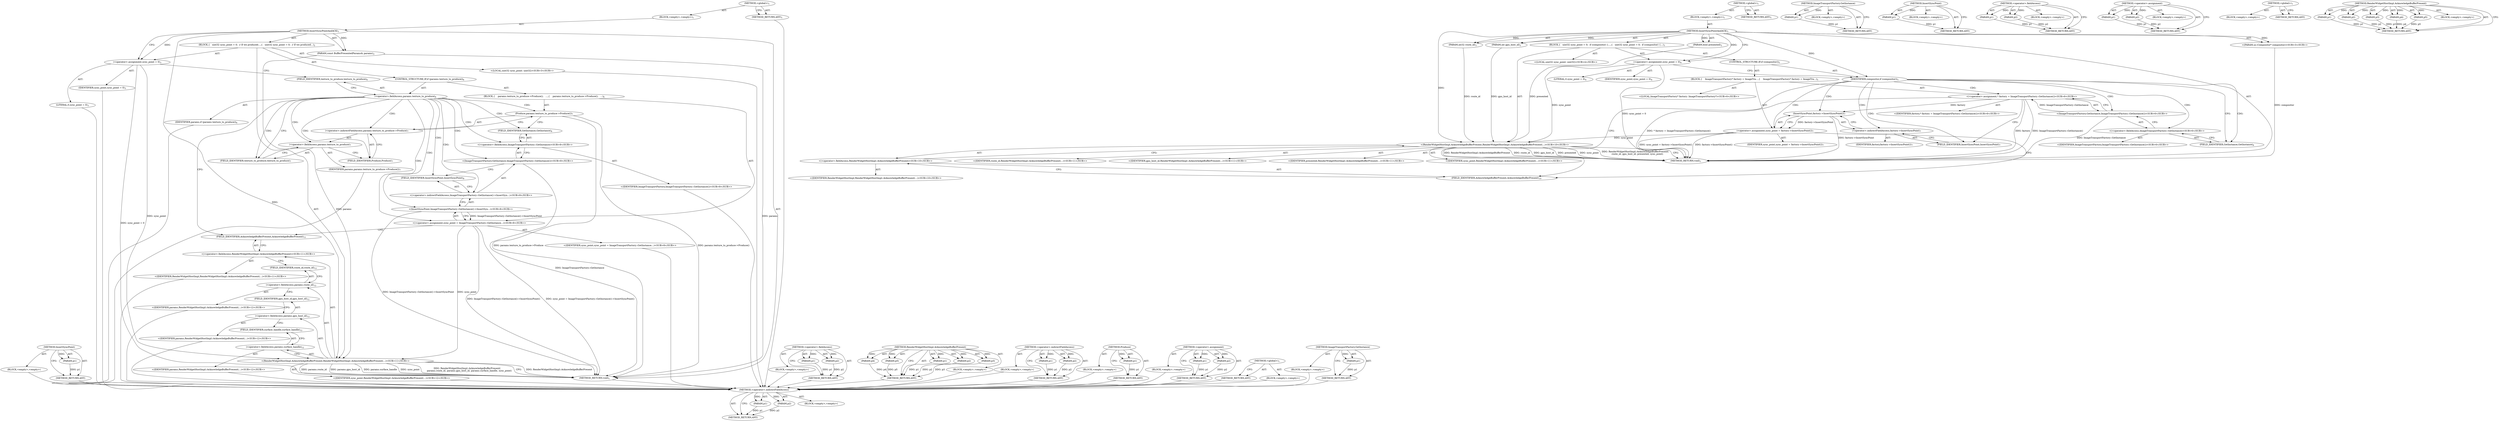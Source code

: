 digraph "ImageTransportFactory.GetInstance" {
vulnerable_87 [label=<(METHOD,&lt;operator&gt;.indirectFieldAccess)>];
vulnerable_88 [label=<(PARAM,p1)>];
vulnerable_89 [label=<(PARAM,p2)>];
vulnerable_90 [label=<(BLOCK,&lt;empty&gt;,&lt;empty&gt;)>];
vulnerable_91 [label=<(METHOD_RETURN,ANY)>];
vulnerable_6 [label=<(METHOD,&lt;global&gt;)<SUB>1</SUB>>];
vulnerable_7 [label=<(BLOCK,&lt;empty&gt;,&lt;empty&gt;)<SUB>1</SUB>>];
vulnerable_8 [label=<(METHOD,InsertSyncPointAndACK)<SUB>1</SUB>>];
vulnerable_9 [label=<(PARAM,int32 route_id)<SUB>2</SUB>>];
vulnerable_10 [label=<(PARAM,int gpu_host_id)<SUB>2</SUB>>];
vulnerable_11 [label=<(PARAM,bool presented)<SUB>2</SUB>>];
vulnerable_12 [label="<(PARAM,ui::Compositor* compositor)<SUB>3</SUB>>"];
vulnerable_13 [label=<(BLOCK,{
   uint32 sync_point = 0;
  if (compositor) {...,{
   uint32 sync_point = 0;
  if (compositor) {...)<SUB>3</SUB>>];
vulnerable_14 [label="<(LOCAL,uint32 sync_point: uint32)<SUB>4</SUB>>"];
vulnerable_15 [label=<(&lt;operator&gt;.assignment,sync_point = 0)<SUB>4</SUB>>];
vulnerable_16 [label=<(IDENTIFIER,sync_point,sync_point = 0)<SUB>4</SUB>>];
vulnerable_17 [label=<(LITERAL,0,sync_point = 0)<SUB>4</SUB>>];
vulnerable_18 [label=<(CONTROL_STRUCTURE,IF,if (compositor))<SUB>5</SUB>>];
vulnerable_19 [label=<(IDENTIFIER,compositor,if (compositor))<SUB>5</SUB>>];
vulnerable_20 [label=<(BLOCK,{
    ImageTransportFactory* factory = ImageTra...,{
    ImageTransportFactory* factory = ImageTra...)<SUB>5</SUB>>];
vulnerable_21 [label="<(LOCAL,ImageTransportFactory* factory: ImageTransportFactory*)<SUB>6</SUB>>"];
vulnerable_22 [label="<(&lt;operator&gt;.assignment,* factory = ImageTransportFactory::GetInstance())<SUB>6</SUB>>"];
vulnerable_23 [label="<(IDENTIFIER,factory,* factory = ImageTransportFactory::GetInstance())<SUB>6</SUB>>"];
vulnerable_24 [label="<(ImageTransportFactory.GetInstance,ImageTransportFactory::GetInstance())<SUB>6</SUB>>"];
vulnerable_25 [label="<(&lt;operator&gt;.fieldAccess,ImageTransportFactory::GetInstance)<SUB>6</SUB>>"];
vulnerable_26 [label="<(IDENTIFIER,ImageTransportFactory,ImageTransportFactory::GetInstance())<SUB>6</SUB>>"];
vulnerable_27 [label=<(FIELD_IDENTIFIER,GetInstance,GetInstance)<SUB>6</SUB>>];
vulnerable_28 [label=<(&lt;operator&gt;.assignment,sync_point = factory-&gt;InsertSyncPoint())<SUB>7</SUB>>];
vulnerable_29 [label=<(IDENTIFIER,sync_point,sync_point = factory-&gt;InsertSyncPoint())<SUB>7</SUB>>];
vulnerable_30 [label=<(InsertSyncPoint,factory-&gt;InsertSyncPoint())<SUB>7</SUB>>];
vulnerable_31 [label=<(&lt;operator&gt;.indirectFieldAccess,factory-&gt;InsertSyncPoint)<SUB>7</SUB>>];
vulnerable_32 [label=<(IDENTIFIER,factory,factory-&gt;InsertSyncPoint())<SUB>7</SUB>>];
vulnerable_33 [label=<(FIELD_IDENTIFIER,InsertSyncPoint,InsertSyncPoint)<SUB>7</SUB>>];
vulnerable_34 [label="<(RenderWidgetHostImpl.AcknowledgeBufferPresent,RenderWidgetHostImpl::AcknowledgeBufferPresent(...)<SUB>10</SUB>>"];
vulnerable_35 [label="<(&lt;operator&gt;.fieldAccess,RenderWidgetHostImpl::AcknowledgeBufferPresent)<SUB>10</SUB>>"];
vulnerable_36 [label="<(IDENTIFIER,RenderWidgetHostImpl,RenderWidgetHostImpl::AcknowledgeBufferPresent(...)<SUB>10</SUB>>"];
vulnerable_37 [label=<(FIELD_IDENTIFIER,AcknowledgeBufferPresent,AcknowledgeBufferPresent)<SUB>10</SUB>>];
vulnerable_38 [label="<(IDENTIFIER,route_id,RenderWidgetHostImpl::AcknowledgeBufferPresent(...)<SUB>11</SUB>>"];
vulnerable_39 [label="<(IDENTIFIER,gpu_host_id,RenderWidgetHostImpl::AcknowledgeBufferPresent(...)<SUB>11</SUB>>"];
vulnerable_40 [label="<(IDENTIFIER,presented,RenderWidgetHostImpl::AcknowledgeBufferPresent(...)<SUB>11</SUB>>"];
vulnerable_41 [label="<(IDENTIFIER,sync_point,RenderWidgetHostImpl::AcknowledgeBufferPresent(...)<SUB>11</SUB>>"];
vulnerable_42 [label=<(METHOD_RETURN,void)<SUB>1</SUB>>];
vulnerable_44 [label=<(METHOD_RETURN,ANY)<SUB>1</SUB>>];
vulnerable_74 [label=<(METHOD,ImageTransportFactory.GetInstance)>];
vulnerable_75 [label=<(PARAM,p1)>];
vulnerable_76 [label=<(BLOCK,&lt;empty&gt;,&lt;empty&gt;)>];
vulnerable_77 [label=<(METHOD_RETURN,ANY)>];
vulnerable_83 [label=<(METHOD,InsertSyncPoint)>];
vulnerable_84 [label=<(PARAM,p1)>];
vulnerable_85 [label=<(BLOCK,&lt;empty&gt;,&lt;empty&gt;)>];
vulnerable_86 [label=<(METHOD_RETURN,ANY)>];
vulnerable_78 [label=<(METHOD,&lt;operator&gt;.fieldAccess)>];
vulnerable_79 [label=<(PARAM,p1)>];
vulnerable_80 [label=<(PARAM,p2)>];
vulnerable_81 [label=<(BLOCK,&lt;empty&gt;,&lt;empty&gt;)>];
vulnerable_82 [label=<(METHOD_RETURN,ANY)>];
vulnerable_69 [label=<(METHOD,&lt;operator&gt;.assignment)>];
vulnerable_70 [label=<(PARAM,p1)>];
vulnerable_71 [label=<(PARAM,p2)>];
vulnerable_72 [label=<(BLOCK,&lt;empty&gt;,&lt;empty&gt;)>];
vulnerable_73 [label=<(METHOD_RETURN,ANY)>];
vulnerable_63 [label=<(METHOD,&lt;global&gt;)<SUB>1</SUB>>];
vulnerable_64 [label=<(BLOCK,&lt;empty&gt;,&lt;empty&gt;)>];
vulnerable_65 [label=<(METHOD_RETURN,ANY)>];
vulnerable_92 [label=<(METHOD,RenderWidgetHostImpl.AcknowledgeBufferPresent)>];
vulnerable_93 [label=<(PARAM,p1)>];
vulnerable_94 [label=<(PARAM,p2)>];
vulnerable_95 [label=<(PARAM,p3)>];
vulnerable_96 [label=<(PARAM,p4)>];
vulnerable_97 [label=<(PARAM,p5)>];
vulnerable_98 [label=<(BLOCK,&lt;empty&gt;,&lt;empty&gt;)>];
vulnerable_99 [label=<(METHOD_RETURN,ANY)>];
fixed_89 [label=<(METHOD,InsertSyncPoint)>];
fixed_90 [label=<(PARAM,p1)>];
fixed_91 [label=<(BLOCK,&lt;empty&gt;,&lt;empty&gt;)>];
fixed_92 [label=<(METHOD_RETURN,ANY)>];
fixed_6 [label=<(METHOD,&lt;global&gt;)<SUB>1</SUB>>];
fixed_7 [label=<(BLOCK,&lt;empty&gt;,&lt;empty&gt;)<SUB>1</SUB>>];
fixed_8 [label=<(METHOD,InsertSyncPointAndACK)<SUB>1</SUB>>];
fixed_9 [label=<(PARAM,const BufferPresentedParams&amp; params)<SUB>2</SUB>>];
fixed_10 [label=<(BLOCK,{
   uint32 sync_point = 0;
  // If we produced...,{
   uint32 sync_point = 0;
  // If we produced...)<SUB>2</SUB>>];
fixed_11 [label="<(LOCAL,uint32 sync_point: uint32)<SUB>3</SUB>>"];
fixed_12 [label=<(&lt;operator&gt;.assignment,sync_point = 0)<SUB>3</SUB>>];
fixed_13 [label=<(IDENTIFIER,sync_point,sync_point = 0)<SUB>3</SUB>>];
fixed_14 [label=<(LITERAL,0,sync_point = 0)<SUB>3</SUB>>];
fixed_15 [label=<(CONTROL_STRUCTURE,IF,if (params.texture_to_produce))<SUB>6</SUB>>];
fixed_16 [label=<(&lt;operator&gt;.fieldAccess,params.texture_to_produce)<SUB>6</SUB>>];
fixed_17 [label=<(IDENTIFIER,params,if (params.texture_to_produce))<SUB>6</SUB>>];
fixed_18 [label=<(FIELD_IDENTIFIER,texture_to_produce,texture_to_produce)<SUB>6</SUB>>];
fixed_19 [label=<(BLOCK,{
    params.texture_to_produce-&gt;Produce();
   ...,{
    params.texture_to_produce-&gt;Produce();
   ...)<SUB>6</SUB>>];
fixed_20 [label=<(Produce,params.texture_to_produce-&gt;Produce())<SUB>7</SUB>>];
fixed_21 [label=<(&lt;operator&gt;.indirectFieldAccess,params.texture_to_produce-&gt;Produce)<SUB>7</SUB>>];
fixed_22 [label=<(&lt;operator&gt;.fieldAccess,params.texture_to_produce)<SUB>7</SUB>>];
fixed_23 [label=<(IDENTIFIER,params,params.texture_to_produce-&gt;Produce())<SUB>7</SUB>>];
fixed_24 [label=<(FIELD_IDENTIFIER,texture_to_produce,texture_to_produce)<SUB>7</SUB>>];
fixed_25 [label=<(FIELD_IDENTIFIER,Produce,Produce)<SUB>7</SUB>>];
fixed_26 [label="<(&lt;operator&gt;.assignment,sync_point = ImageTransportFactory::GetInstance...)<SUB>8</SUB>>"];
fixed_27 [label="<(IDENTIFIER,sync_point,sync_point = ImageTransportFactory::GetInstance...)<SUB>8</SUB>>"];
fixed_28 [label="<(InsertSyncPoint,ImageTransportFactory::GetInstance()-&gt;InsertSyn...)<SUB>8</SUB>>"];
fixed_29 [label="<(&lt;operator&gt;.indirectFieldAccess,ImageTransportFactory::GetInstance()-&gt;InsertSyn...)<SUB>8</SUB>>"];
fixed_30 [label="<(ImageTransportFactory.GetInstance,ImageTransportFactory::GetInstance())<SUB>8</SUB>>"];
fixed_31 [label="<(&lt;operator&gt;.fieldAccess,ImageTransportFactory::GetInstance)<SUB>8</SUB>>"];
fixed_32 [label="<(IDENTIFIER,ImageTransportFactory,ImageTransportFactory::GetInstance())<SUB>8</SUB>>"];
fixed_33 [label=<(FIELD_IDENTIFIER,GetInstance,GetInstance)<SUB>8</SUB>>];
fixed_34 [label=<(FIELD_IDENTIFIER,InsertSyncPoint,InsertSyncPoint)<SUB>8</SUB>>];
fixed_35 [label="<(RenderWidgetHostImpl.AcknowledgeBufferPresent,RenderWidgetHostImpl::AcknowledgeBufferPresent(...)<SUB>11</SUB>>"];
fixed_36 [label="<(&lt;operator&gt;.fieldAccess,RenderWidgetHostImpl::AcknowledgeBufferPresent)<SUB>11</SUB>>"];
fixed_37 [label="<(IDENTIFIER,RenderWidgetHostImpl,RenderWidgetHostImpl::AcknowledgeBufferPresent(...)<SUB>11</SUB>>"];
fixed_38 [label=<(FIELD_IDENTIFIER,AcknowledgeBufferPresent,AcknowledgeBufferPresent)<SUB>11</SUB>>];
fixed_39 [label=<(&lt;operator&gt;.fieldAccess,params.route_id)<SUB>12</SUB>>];
fixed_40 [label="<(IDENTIFIER,params,RenderWidgetHostImpl::AcknowledgeBufferPresent(...)<SUB>12</SUB>>"];
fixed_41 [label=<(FIELD_IDENTIFIER,route_id,route_id)<SUB>12</SUB>>];
fixed_42 [label=<(&lt;operator&gt;.fieldAccess,params.gpu_host_id)<SUB>12</SUB>>];
fixed_43 [label="<(IDENTIFIER,params,RenderWidgetHostImpl::AcknowledgeBufferPresent(...)<SUB>12</SUB>>"];
fixed_44 [label=<(FIELD_IDENTIFIER,gpu_host_id,gpu_host_id)<SUB>12</SUB>>];
fixed_45 [label=<(&lt;operator&gt;.fieldAccess,params.surface_handle)<SUB>12</SUB>>];
fixed_46 [label="<(IDENTIFIER,params,RenderWidgetHostImpl::AcknowledgeBufferPresent(...)<SUB>12</SUB>>"];
fixed_47 [label=<(FIELD_IDENTIFIER,surface_handle,surface_handle)<SUB>12</SUB>>];
fixed_48 [label="<(IDENTIFIER,sync_point,RenderWidgetHostImpl::AcknowledgeBufferPresent(...)<SUB>12</SUB>>"];
fixed_49 [label=<(METHOD_RETURN,void)<SUB>1</SUB>>];
fixed_51 [label=<(METHOD_RETURN,ANY)<SUB>1</SUB>>];
fixed_75 [label=<(METHOD,&lt;operator&gt;.fieldAccess)>];
fixed_76 [label=<(PARAM,p1)>];
fixed_77 [label=<(PARAM,p2)>];
fixed_78 [label=<(BLOCK,&lt;empty&gt;,&lt;empty&gt;)>];
fixed_79 [label=<(METHOD_RETURN,ANY)>];
fixed_97 [label=<(METHOD,RenderWidgetHostImpl.AcknowledgeBufferPresent)>];
fixed_98 [label=<(PARAM,p1)>];
fixed_99 [label=<(PARAM,p2)>];
fixed_100 [label=<(PARAM,p3)>];
fixed_101 [label=<(PARAM,p4)>];
fixed_102 [label=<(PARAM,p5)>];
fixed_103 [label=<(BLOCK,&lt;empty&gt;,&lt;empty&gt;)>];
fixed_104 [label=<(METHOD_RETURN,ANY)>];
fixed_84 [label=<(METHOD,&lt;operator&gt;.indirectFieldAccess)>];
fixed_85 [label=<(PARAM,p1)>];
fixed_86 [label=<(PARAM,p2)>];
fixed_87 [label=<(BLOCK,&lt;empty&gt;,&lt;empty&gt;)>];
fixed_88 [label=<(METHOD_RETURN,ANY)>];
fixed_80 [label=<(METHOD,Produce)>];
fixed_81 [label=<(PARAM,p1)>];
fixed_82 [label=<(BLOCK,&lt;empty&gt;,&lt;empty&gt;)>];
fixed_83 [label=<(METHOD_RETURN,ANY)>];
fixed_70 [label=<(METHOD,&lt;operator&gt;.assignment)>];
fixed_71 [label=<(PARAM,p1)>];
fixed_72 [label=<(PARAM,p2)>];
fixed_73 [label=<(BLOCK,&lt;empty&gt;,&lt;empty&gt;)>];
fixed_74 [label=<(METHOD_RETURN,ANY)>];
fixed_64 [label=<(METHOD,&lt;global&gt;)<SUB>1</SUB>>];
fixed_65 [label=<(BLOCK,&lt;empty&gt;,&lt;empty&gt;)>];
fixed_66 [label=<(METHOD_RETURN,ANY)>];
fixed_93 [label=<(METHOD,ImageTransportFactory.GetInstance)>];
fixed_94 [label=<(PARAM,p1)>];
fixed_95 [label=<(BLOCK,&lt;empty&gt;,&lt;empty&gt;)>];
fixed_96 [label=<(METHOD_RETURN,ANY)>];
vulnerable_87 -> vulnerable_88  [key=0, label="AST: "];
vulnerable_87 -> vulnerable_88  [key=1, label="DDG: "];
vulnerable_87 -> vulnerable_90  [key=0, label="AST: "];
vulnerable_87 -> vulnerable_89  [key=0, label="AST: "];
vulnerable_87 -> vulnerable_89  [key=1, label="DDG: "];
vulnerable_87 -> vulnerable_91  [key=0, label="AST: "];
vulnerable_87 -> vulnerable_91  [key=1, label="CFG: "];
vulnerable_88 -> vulnerable_91  [key=0, label="DDG: p1"];
vulnerable_89 -> vulnerable_91  [key=0, label="DDG: p2"];
vulnerable_6 -> vulnerable_7  [key=0, label="AST: "];
vulnerable_6 -> vulnerable_44  [key=0, label="AST: "];
vulnerable_6 -> vulnerable_44  [key=1, label="CFG: "];
vulnerable_7 -> vulnerable_8  [key=0, label="AST: "];
vulnerable_8 -> vulnerable_9  [key=0, label="AST: "];
vulnerable_8 -> vulnerable_9  [key=1, label="DDG: "];
vulnerable_8 -> vulnerable_10  [key=0, label="AST: "];
vulnerable_8 -> vulnerable_10  [key=1, label="DDG: "];
vulnerable_8 -> vulnerable_11  [key=0, label="AST: "];
vulnerable_8 -> vulnerable_11  [key=1, label="DDG: "];
vulnerable_8 -> vulnerable_12  [key=0, label="AST: "];
vulnerable_8 -> vulnerable_12  [key=1, label="DDG: "];
vulnerable_8 -> vulnerable_13  [key=0, label="AST: "];
vulnerable_8 -> vulnerable_42  [key=0, label="AST: "];
vulnerable_8 -> vulnerable_15  [key=0, label="CFG: "];
vulnerable_8 -> vulnerable_15  [key=1, label="DDG: "];
vulnerable_8 -> vulnerable_19  [key=0, label="DDG: "];
vulnerable_8 -> vulnerable_34  [key=0, label="DDG: "];
vulnerable_9 -> vulnerable_34  [key=0, label="DDG: route_id"];
vulnerable_10 -> vulnerable_34  [key=0, label="DDG: gpu_host_id"];
vulnerable_11 -> vulnerable_34  [key=0, label="DDG: presented"];
vulnerable_12 -> vulnerable_42  [key=0, label="DDG: compositor"];
vulnerable_13 -> vulnerable_14  [key=0, label="AST: "];
vulnerable_13 -> vulnerable_15  [key=0, label="AST: "];
vulnerable_13 -> vulnerable_18  [key=0, label="AST: "];
vulnerable_13 -> vulnerable_34  [key=0, label="AST: "];
vulnerable_15 -> vulnerable_16  [key=0, label="AST: "];
vulnerable_15 -> vulnerable_17  [key=0, label="AST: "];
vulnerable_15 -> vulnerable_19  [key=0, label="CFG: "];
vulnerable_15 -> vulnerable_42  [key=0, label="DDG: sync_point = 0"];
vulnerable_15 -> vulnerable_34  [key=0, label="DDG: sync_point"];
vulnerable_18 -> vulnerable_19  [key=0, label="AST: "];
vulnerable_18 -> vulnerable_20  [key=0, label="AST: "];
vulnerable_19 -> vulnerable_27  [key=0, label="CFG: "];
vulnerable_19 -> vulnerable_27  [key=1, label="CDG: "];
vulnerable_19 -> vulnerable_37  [key=0, label="CFG: "];
vulnerable_19 -> vulnerable_24  [key=0, label="CDG: "];
vulnerable_19 -> vulnerable_30  [key=0, label="CDG: "];
vulnerable_19 -> vulnerable_33  [key=0, label="CDG: "];
vulnerable_19 -> vulnerable_28  [key=0, label="CDG: "];
vulnerable_19 -> vulnerable_25  [key=0, label="CDG: "];
vulnerable_19 -> vulnerable_22  [key=0, label="CDG: "];
vulnerable_19 -> vulnerable_31  [key=0, label="CDG: "];
vulnerable_20 -> vulnerable_21  [key=0, label="AST: "];
vulnerable_20 -> vulnerable_22  [key=0, label="AST: "];
vulnerable_20 -> vulnerable_28  [key=0, label="AST: "];
vulnerable_22 -> vulnerable_23  [key=0, label="AST: "];
vulnerable_22 -> vulnerable_24  [key=0, label="AST: "];
vulnerable_22 -> vulnerable_33  [key=0, label="CFG: "];
vulnerable_22 -> vulnerable_42  [key=0, label="DDG: factory"];
vulnerable_22 -> vulnerable_42  [key=1, label="DDG: ImageTransportFactory::GetInstance()"];
vulnerable_22 -> vulnerable_42  [key=2, label="DDG: * factory = ImageTransportFactory::GetInstance()"];
vulnerable_22 -> vulnerable_30  [key=0, label="DDG: factory"];
vulnerable_24 -> vulnerable_25  [key=0, label="AST: "];
vulnerable_24 -> vulnerable_22  [key=0, label="CFG: "];
vulnerable_24 -> vulnerable_22  [key=1, label="DDG: ImageTransportFactory::GetInstance"];
vulnerable_24 -> vulnerable_42  [key=0, label="DDG: ImageTransportFactory::GetInstance"];
vulnerable_25 -> vulnerable_26  [key=0, label="AST: "];
vulnerable_25 -> vulnerable_27  [key=0, label="AST: "];
vulnerable_25 -> vulnerable_24  [key=0, label="CFG: "];
vulnerable_27 -> vulnerable_25  [key=0, label="CFG: "];
vulnerable_28 -> vulnerable_29  [key=0, label="AST: "];
vulnerable_28 -> vulnerable_30  [key=0, label="AST: "];
vulnerable_28 -> vulnerable_37  [key=0, label="CFG: "];
vulnerable_28 -> vulnerable_42  [key=0, label="DDG: factory-&gt;InsertSyncPoint()"];
vulnerable_28 -> vulnerable_42  [key=1, label="DDG: sync_point = factory-&gt;InsertSyncPoint()"];
vulnerable_28 -> vulnerable_34  [key=0, label="DDG: sync_point"];
vulnerable_30 -> vulnerable_31  [key=0, label="AST: "];
vulnerable_30 -> vulnerable_28  [key=0, label="CFG: "];
vulnerable_30 -> vulnerable_28  [key=1, label="DDG: factory-&gt;InsertSyncPoint"];
vulnerable_30 -> vulnerable_42  [key=0, label="DDG: factory-&gt;InsertSyncPoint"];
vulnerable_31 -> vulnerable_32  [key=0, label="AST: "];
vulnerable_31 -> vulnerable_33  [key=0, label="AST: "];
vulnerable_31 -> vulnerable_30  [key=0, label="CFG: "];
vulnerable_33 -> vulnerable_31  [key=0, label="CFG: "];
vulnerable_34 -> vulnerable_35  [key=0, label="AST: "];
vulnerable_34 -> vulnerable_38  [key=0, label="AST: "];
vulnerable_34 -> vulnerable_39  [key=0, label="AST: "];
vulnerable_34 -> vulnerable_40  [key=0, label="AST: "];
vulnerable_34 -> vulnerable_41  [key=0, label="AST: "];
vulnerable_34 -> vulnerable_42  [key=0, label="CFG: "];
vulnerable_34 -> vulnerable_42  [key=1, label="DDG: RenderWidgetHostImpl::AcknowledgeBufferPresent"];
vulnerable_34 -> vulnerable_42  [key=2, label="DDG: route_id"];
vulnerable_34 -> vulnerable_42  [key=3, label="DDG: gpu_host_id"];
vulnerable_34 -> vulnerable_42  [key=4, label="DDG: presented"];
vulnerable_34 -> vulnerable_42  [key=5, label="DDG: sync_point"];
vulnerable_34 -> vulnerable_42  [key=6, label="DDG: RenderWidgetHostImpl::AcknowledgeBufferPresent(
      route_id, gpu_host_id, presented, sync_point)"];
vulnerable_35 -> vulnerable_36  [key=0, label="AST: "];
vulnerable_35 -> vulnerable_37  [key=0, label="AST: "];
vulnerable_35 -> vulnerable_34  [key=0, label="CFG: "];
vulnerable_37 -> vulnerable_35  [key=0, label="CFG: "];
vulnerable_74 -> vulnerable_75  [key=0, label="AST: "];
vulnerable_74 -> vulnerable_75  [key=1, label="DDG: "];
vulnerable_74 -> vulnerable_76  [key=0, label="AST: "];
vulnerable_74 -> vulnerable_77  [key=0, label="AST: "];
vulnerable_74 -> vulnerable_77  [key=1, label="CFG: "];
vulnerable_75 -> vulnerable_77  [key=0, label="DDG: p1"];
vulnerable_83 -> vulnerable_84  [key=0, label="AST: "];
vulnerable_83 -> vulnerable_84  [key=1, label="DDG: "];
vulnerable_83 -> vulnerable_85  [key=0, label="AST: "];
vulnerable_83 -> vulnerable_86  [key=0, label="AST: "];
vulnerable_83 -> vulnerable_86  [key=1, label="CFG: "];
vulnerable_84 -> vulnerable_86  [key=0, label="DDG: p1"];
vulnerable_78 -> vulnerable_79  [key=0, label="AST: "];
vulnerable_78 -> vulnerable_79  [key=1, label="DDG: "];
vulnerable_78 -> vulnerable_81  [key=0, label="AST: "];
vulnerable_78 -> vulnerable_80  [key=0, label="AST: "];
vulnerable_78 -> vulnerable_80  [key=1, label="DDG: "];
vulnerable_78 -> vulnerable_82  [key=0, label="AST: "];
vulnerable_78 -> vulnerable_82  [key=1, label="CFG: "];
vulnerable_79 -> vulnerable_82  [key=0, label="DDG: p1"];
vulnerable_80 -> vulnerable_82  [key=0, label="DDG: p2"];
vulnerable_69 -> vulnerable_70  [key=0, label="AST: "];
vulnerable_69 -> vulnerable_70  [key=1, label="DDG: "];
vulnerable_69 -> vulnerable_72  [key=0, label="AST: "];
vulnerable_69 -> vulnerable_71  [key=0, label="AST: "];
vulnerable_69 -> vulnerable_71  [key=1, label="DDG: "];
vulnerable_69 -> vulnerable_73  [key=0, label="AST: "];
vulnerable_69 -> vulnerable_73  [key=1, label="CFG: "];
vulnerable_70 -> vulnerable_73  [key=0, label="DDG: p1"];
vulnerable_71 -> vulnerable_73  [key=0, label="DDG: p2"];
vulnerable_63 -> vulnerable_64  [key=0, label="AST: "];
vulnerable_63 -> vulnerable_65  [key=0, label="AST: "];
vulnerable_63 -> vulnerable_65  [key=1, label="CFG: "];
vulnerable_92 -> vulnerable_93  [key=0, label="AST: "];
vulnerable_92 -> vulnerable_93  [key=1, label="DDG: "];
vulnerable_92 -> vulnerable_98  [key=0, label="AST: "];
vulnerable_92 -> vulnerable_94  [key=0, label="AST: "];
vulnerable_92 -> vulnerable_94  [key=1, label="DDG: "];
vulnerable_92 -> vulnerable_99  [key=0, label="AST: "];
vulnerable_92 -> vulnerable_99  [key=1, label="CFG: "];
vulnerable_92 -> vulnerable_95  [key=0, label="AST: "];
vulnerable_92 -> vulnerable_95  [key=1, label="DDG: "];
vulnerable_92 -> vulnerable_96  [key=0, label="AST: "];
vulnerable_92 -> vulnerable_96  [key=1, label="DDG: "];
vulnerable_92 -> vulnerable_97  [key=0, label="AST: "];
vulnerable_92 -> vulnerable_97  [key=1, label="DDG: "];
vulnerable_93 -> vulnerable_99  [key=0, label="DDG: p1"];
vulnerable_94 -> vulnerable_99  [key=0, label="DDG: p2"];
vulnerable_95 -> vulnerable_99  [key=0, label="DDG: p3"];
vulnerable_96 -> vulnerable_99  [key=0, label="DDG: p4"];
vulnerable_97 -> vulnerable_99  [key=0, label="DDG: p5"];
fixed_89 -> fixed_90  [key=0, label="AST: "];
fixed_89 -> fixed_90  [key=1, label="DDG: "];
fixed_89 -> fixed_91  [key=0, label="AST: "];
fixed_89 -> fixed_92  [key=0, label="AST: "];
fixed_89 -> fixed_92  [key=1, label="CFG: "];
fixed_90 -> fixed_92  [key=0, label="DDG: p1"];
fixed_91 -> vulnerable_87  [key=0];
fixed_92 -> vulnerable_87  [key=0];
fixed_6 -> fixed_7  [key=0, label="AST: "];
fixed_6 -> fixed_51  [key=0, label="AST: "];
fixed_6 -> fixed_51  [key=1, label="CFG: "];
fixed_7 -> fixed_8  [key=0, label="AST: "];
fixed_8 -> fixed_9  [key=0, label="AST: "];
fixed_8 -> fixed_9  [key=1, label="DDG: "];
fixed_8 -> fixed_10  [key=0, label="AST: "];
fixed_8 -> fixed_49  [key=0, label="AST: "];
fixed_8 -> fixed_12  [key=0, label="CFG: "];
fixed_8 -> fixed_12  [key=1, label="DDG: "];
fixed_8 -> fixed_35  [key=0, label="DDG: "];
fixed_9 -> fixed_49  [key=0, label="DDG: params"];
fixed_9 -> fixed_35  [key=0, label="DDG: params"];
fixed_10 -> fixed_11  [key=0, label="AST: "];
fixed_10 -> fixed_12  [key=0, label="AST: "];
fixed_10 -> fixed_15  [key=0, label="AST: "];
fixed_10 -> fixed_35  [key=0, label="AST: "];
fixed_11 -> vulnerable_87  [key=0];
fixed_12 -> fixed_13  [key=0, label="AST: "];
fixed_12 -> fixed_14  [key=0, label="AST: "];
fixed_12 -> fixed_18  [key=0, label="CFG: "];
fixed_12 -> fixed_49  [key=0, label="DDG: sync_point = 0"];
fixed_12 -> fixed_35  [key=0, label="DDG: sync_point"];
fixed_13 -> vulnerable_87  [key=0];
fixed_14 -> vulnerable_87  [key=0];
fixed_15 -> fixed_16  [key=0, label="AST: "];
fixed_15 -> fixed_19  [key=0, label="AST: "];
fixed_16 -> fixed_17  [key=0, label="AST: "];
fixed_16 -> fixed_18  [key=0, label="AST: "];
fixed_16 -> fixed_24  [key=0, label="CFG: "];
fixed_16 -> fixed_24  [key=1, label="CDG: "];
fixed_16 -> fixed_38  [key=0, label="CFG: "];
fixed_16 -> fixed_30  [key=0, label="CDG: "];
fixed_16 -> fixed_29  [key=0, label="CDG: "];
fixed_16 -> fixed_34  [key=0, label="CDG: "];
fixed_16 -> fixed_21  [key=0, label="CDG: "];
fixed_16 -> fixed_33  [key=0, label="CDG: "];
fixed_16 -> fixed_26  [key=0, label="CDG: "];
fixed_16 -> fixed_28  [key=0, label="CDG: "];
fixed_16 -> fixed_20  [key=0, label="CDG: "];
fixed_16 -> fixed_25  [key=0, label="CDG: "];
fixed_16 -> fixed_22  [key=0, label="CDG: "];
fixed_16 -> fixed_31  [key=0, label="CDG: "];
fixed_17 -> vulnerable_87  [key=0];
fixed_18 -> fixed_16  [key=0, label="CFG: "];
fixed_19 -> fixed_20  [key=0, label="AST: "];
fixed_19 -> fixed_26  [key=0, label="AST: "];
fixed_20 -> fixed_21  [key=0, label="AST: "];
fixed_20 -> fixed_33  [key=0, label="CFG: "];
fixed_20 -> fixed_49  [key=0, label="DDG: params.texture_to_produce-&gt;Produce"];
fixed_20 -> fixed_49  [key=1, label="DDG: params.texture_to_produce-&gt;Produce()"];
fixed_21 -> fixed_22  [key=0, label="AST: "];
fixed_21 -> fixed_25  [key=0, label="AST: "];
fixed_21 -> fixed_20  [key=0, label="CFG: "];
fixed_22 -> fixed_23  [key=0, label="AST: "];
fixed_22 -> fixed_24  [key=0, label="AST: "];
fixed_22 -> fixed_25  [key=0, label="CFG: "];
fixed_23 -> vulnerable_87  [key=0];
fixed_24 -> fixed_22  [key=0, label="CFG: "];
fixed_25 -> fixed_21  [key=0, label="CFG: "];
fixed_26 -> fixed_27  [key=0, label="AST: "];
fixed_26 -> fixed_28  [key=0, label="AST: "];
fixed_26 -> fixed_38  [key=0, label="CFG: "];
fixed_26 -> fixed_49  [key=0, label="DDG: ImageTransportFactory::GetInstance()-&gt;InsertSyncPoint()"];
fixed_26 -> fixed_49  [key=1, label="DDG: sync_point = ImageTransportFactory::GetInstance()-&gt;InsertSyncPoint()"];
fixed_26 -> fixed_35  [key=0, label="DDG: sync_point"];
fixed_27 -> vulnerable_87  [key=0];
fixed_28 -> fixed_29  [key=0, label="AST: "];
fixed_28 -> fixed_26  [key=0, label="CFG: "];
fixed_28 -> fixed_26  [key=1, label="DDG: ImageTransportFactory::GetInstance()-&gt;InsertSyncPoint"];
fixed_28 -> fixed_49  [key=0, label="DDG: ImageTransportFactory::GetInstance()-&gt;InsertSyncPoint"];
fixed_29 -> fixed_30  [key=0, label="AST: "];
fixed_29 -> fixed_34  [key=0, label="AST: "];
fixed_29 -> fixed_28  [key=0, label="CFG: "];
fixed_30 -> fixed_31  [key=0, label="AST: "];
fixed_30 -> fixed_34  [key=0, label="CFG: "];
fixed_30 -> fixed_49  [key=0, label="DDG: ImageTransportFactory::GetInstance"];
fixed_31 -> fixed_32  [key=0, label="AST: "];
fixed_31 -> fixed_33  [key=0, label="AST: "];
fixed_31 -> fixed_30  [key=0, label="CFG: "];
fixed_32 -> vulnerable_87  [key=0];
fixed_33 -> fixed_31  [key=0, label="CFG: "];
fixed_34 -> fixed_29  [key=0, label="CFG: "];
fixed_35 -> fixed_36  [key=0, label="AST: "];
fixed_35 -> fixed_39  [key=0, label="AST: "];
fixed_35 -> fixed_42  [key=0, label="AST: "];
fixed_35 -> fixed_45  [key=0, label="AST: "];
fixed_35 -> fixed_48  [key=0, label="AST: "];
fixed_35 -> fixed_49  [key=0, label="CFG: "];
fixed_35 -> fixed_49  [key=1, label="DDG: RenderWidgetHostImpl::AcknowledgeBufferPresent"];
fixed_35 -> fixed_49  [key=2, label="DDG: params.route_id"];
fixed_35 -> fixed_49  [key=3, label="DDG: params.gpu_host_id"];
fixed_35 -> fixed_49  [key=4, label="DDG: params.surface_handle"];
fixed_35 -> fixed_49  [key=5, label="DDG: sync_point"];
fixed_35 -> fixed_49  [key=6, label="DDG: RenderWidgetHostImpl::AcknowledgeBufferPresent(
      params.route_id, params.gpu_host_id, params.surface_handle, sync_point)"];
fixed_36 -> fixed_37  [key=0, label="AST: "];
fixed_36 -> fixed_38  [key=0, label="AST: "];
fixed_36 -> fixed_41  [key=0, label="CFG: "];
fixed_37 -> vulnerable_87  [key=0];
fixed_38 -> fixed_36  [key=0, label="CFG: "];
fixed_39 -> fixed_40  [key=0, label="AST: "];
fixed_39 -> fixed_41  [key=0, label="AST: "];
fixed_39 -> fixed_44  [key=0, label="CFG: "];
fixed_40 -> vulnerable_87  [key=0];
fixed_41 -> fixed_39  [key=0, label="CFG: "];
fixed_42 -> fixed_43  [key=0, label="AST: "];
fixed_42 -> fixed_44  [key=0, label="AST: "];
fixed_42 -> fixed_47  [key=0, label="CFG: "];
fixed_43 -> vulnerable_87  [key=0];
fixed_44 -> fixed_42  [key=0, label="CFG: "];
fixed_45 -> fixed_46  [key=0, label="AST: "];
fixed_45 -> fixed_47  [key=0, label="AST: "];
fixed_45 -> fixed_35  [key=0, label="CFG: "];
fixed_46 -> vulnerable_87  [key=0];
fixed_47 -> fixed_45  [key=0, label="CFG: "];
fixed_48 -> vulnerable_87  [key=0];
fixed_49 -> vulnerable_87  [key=0];
fixed_51 -> vulnerable_87  [key=0];
fixed_75 -> fixed_76  [key=0, label="AST: "];
fixed_75 -> fixed_76  [key=1, label="DDG: "];
fixed_75 -> fixed_78  [key=0, label="AST: "];
fixed_75 -> fixed_77  [key=0, label="AST: "];
fixed_75 -> fixed_77  [key=1, label="DDG: "];
fixed_75 -> fixed_79  [key=0, label="AST: "];
fixed_75 -> fixed_79  [key=1, label="CFG: "];
fixed_76 -> fixed_79  [key=0, label="DDG: p1"];
fixed_77 -> fixed_79  [key=0, label="DDG: p2"];
fixed_78 -> vulnerable_87  [key=0];
fixed_79 -> vulnerable_87  [key=0];
fixed_97 -> fixed_98  [key=0, label="AST: "];
fixed_97 -> fixed_98  [key=1, label="DDG: "];
fixed_97 -> fixed_103  [key=0, label="AST: "];
fixed_97 -> fixed_99  [key=0, label="AST: "];
fixed_97 -> fixed_99  [key=1, label="DDG: "];
fixed_97 -> fixed_104  [key=0, label="AST: "];
fixed_97 -> fixed_104  [key=1, label="CFG: "];
fixed_97 -> fixed_100  [key=0, label="AST: "];
fixed_97 -> fixed_100  [key=1, label="DDG: "];
fixed_97 -> fixed_101  [key=0, label="AST: "];
fixed_97 -> fixed_101  [key=1, label="DDG: "];
fixed_97 -> fixed_102  [key=0, label="AST: "];
fixed_97 -> fixed_102  [key=1, label="DDG: "];
fixed_98 -> fixed_104  [key=0, label="DDG: p1"];
fixed_99 -> fixed_104  [key=0, label="DDG: p2"];
fixed_100 -> fixed_104  [key=0, label="DDG: p3"];
fixed_101 -> fixed_104  [key=0, label="DDG: p4"];
fixed_102 -> fixed_104  [key=0, label="DDG: p5"];
fixed_103 -> vulnerable_87  [key=0];
fixed_104 -> vulnerable_87  [key=0];
fixed_84 -> fixed_85  [key=0, label="AST: "];
fixed_84 -> fixed_85  [key=1, label="DDG: "];
fixed_84 -> fixed_87  [key=0, label="AST: "];
fixed_84 -> fixed_86  [key=0, label="AST: "];
fixed_84 -> fixed_86  [key=1, label="DDG: "];
fixed_84 -> fixed_88  [key=0, label="AST: "];
fixed_84 -> fixed_88  [key=1, label="CFG: "];
fixed_85 -> fixed_88  [key=0, label="DDG: p1"];
fixed_86 -> fixed_88  [key=0, label="DDG: p2"];
fixed_87 -> vulnerable_87  [key=0];
fixed_88 -> vulnerable_87  [key=0];
fixed_80 -> fixed_81  [key=0, label="AST: "];
fixed_80 -> fixed_81  [key=1, label="DDG: "];
fixed_80 -> fixed_82  [key=0, label="AST: "];
fixed_80 -> fixed_83  [key=0, label="AST: "];
fixed_80 -> fixed_83  [key=1, label="CFG: "];
fixed_81 -> fixed_83  [key=0, label="DDG: p1"];
fixed_82 -> vulnerable_87  [key=0];
fixed_83 -> vulnerable_87  [key=0];
fixed_70 -> fixed_71  [key=0, label="AST: "];
fixed_70 -> fixed_71  [key=1, label="DDG: "];
fixed_70 -> fixed_73  [key=0, label="AST: "];
fixed_70 -> fixed_72  [key=0, label="AST: "];
fixed_70 -> fixed_72  [key=1, label="DDG: "];
fixed_70 -> fixed_74  [key=0, label="AST: "];
fixed_70 -> fixed_74  [key=1, label="CFG: "];
fixed_71 -> fixed_74  [key=0, label="DDG: p1"];
fixed_72 -> fixed_74  [key=0, label="DDG: p2"];
fixed_73 -> vulnerable_87  [key=0];
fixed_74 -> vulnerable_87  [key=0];
fixed_64 -> fixed_65  [key=0, label="AST: "];
fixed_64 -> fixed_66  [key=0, label="AST: "];
fixed_64 -> fixed_66  [key=1, label="CFG: "];
fixed_65 -> vulnerable_87  [key=0];
fixed_66 -> vulnerable_87  [key=0];
fixed_93 -> fixed_94  [key=0, label="AST: "];
fixed_93 -> fixed_94  [key=1, label="DDG: "];
fixed_93 -> fixed_95  [key=0, label="AST: "];
fixed_93 -> fixed_96  [key=0, label="AST: "];
fixed_93 -> fixed_96  [key=1, label="CFG: "];
fixed_94 -> fixed_96  [key=0, label="DDG: p1"];
fixed_95 -> vulnerable_87  [key=0];
fixed_96 -> vulnerable_87  [key=0];
}
